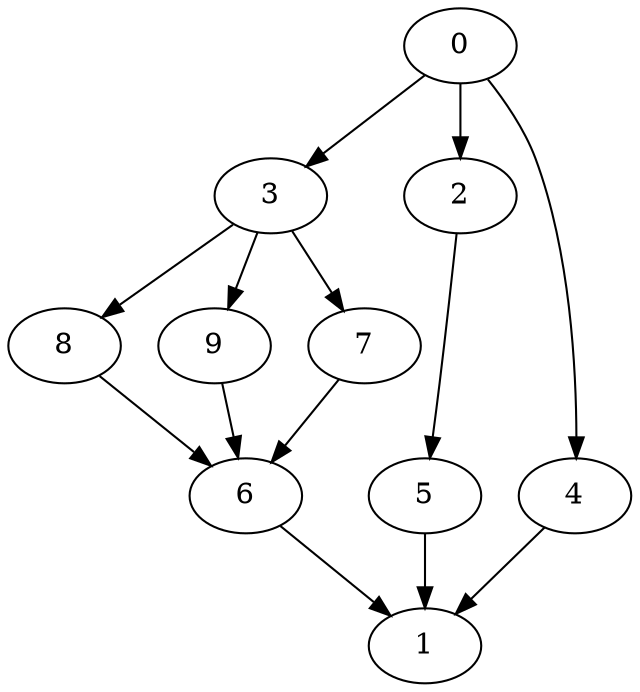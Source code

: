 digraph "SeriesParallel-MaxBf-3_Nodes_10_CCR_0.10_WeightType_Random#5" {
	graph ["Duplicate states"=0,
		GraphType=S_P,
		"Max states in OPEN"=0,
		Modes="120000ms; topo-ordered tasks, ; Pruning: task equivalence, fixed order ready list, ; F-value: ; Optimisation: best schedule length (\
SL) optimisation on equal, ",
		NumberOfTasks=10,
		"Pruned using list schedule length"=841,
		"States removed from OPEN"=0,
		TargetSystem="Homogeneous-2",
		"Time to schedule (ms)"=162,
		"Total idle time"=91,
		"Total schedule length"=554,
		"Total sequential time"=881,
		"Total states created"=4113
	];
	0	["Finish time"=87,
		Processor=0,
		"Start time"=0,
		Weight=87];
	3	["Finish time"=116,
		Processor=0,
		"Start time"=87,
		Weight=29];
	0 -> 3	[Weight=5];
	2	["Finish time"=120,
		Processor=1,
		"Start time"=91,
		Weight=29];
	0 -> 2	[Weight=4];
	4	["Finish time"=418,
		Processor=0,
		"Start time"=303,
		Weight=115];
	0 -> 4	[Weight=10];
	8	["Finish time"=303,
		Processor=0,
		"Start time"=159,
		Weight=144];
	3 -> 8	[Weight=9];
	9	["Finish time"=337,
		Processor=1,
		"Start time"=250,
		Weight=87];
	3 -> 9	[Weight=3];
	7	["Finish time"=159,
		Processor=0,
		"Start time"=116,
		Weight=43];
	3 -> 7	[Weight=7];
	6	["Finish time"=424,
		Processor=1,
		"Start time"=337,
		Weight=87];
	8 -> 6	[Weight=7];
	9 -> 6	[Weight=9];
	5	["Finish time"=250,
		Processor=1,
		"Start time"=120,
		Weight=130];
	2 -> 5	[Weight=6];
	7 -> 6	[Weight=10];
	1	["Finish time"=554,
		Processor=1,
		"Start time"=424,
		Weight=130];
	5 -> 1	[Weight=10];
	4 -> 1	[Weight=2];
	6 -> 1	[Weight=6];
}
